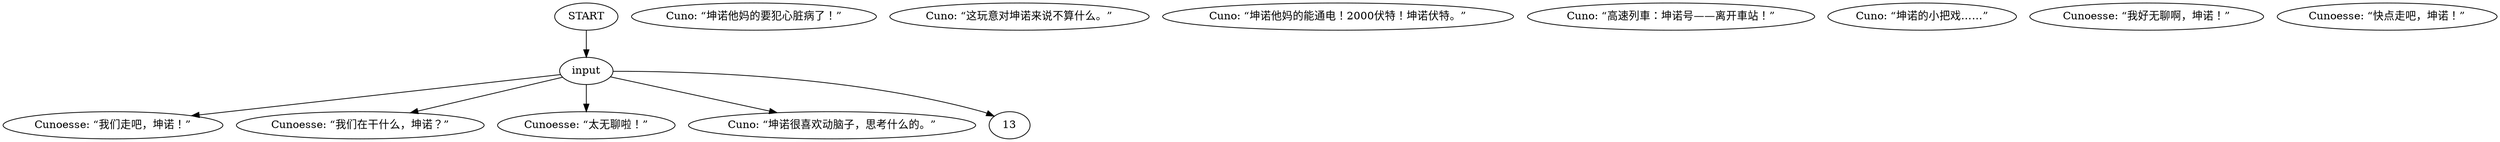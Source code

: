 # YARD / CUNOESSE postbody barks
# Cunoesse barking at Cuno from behind the fence
# ==================================================
digraph G {
	  0 [label="START"];
	  1 [label="input"];
	  2 [label="Cunoesse: “我们走吧，坤诺！”"];
	  3 [label="Cuno: “坤诺他妈的要犯心脏病了！”"];
	  4 [label="Cuno: “这玩意对坤诺来说不算什么。”"];
	  5 [label="Cunoesse: “我们在干什么，坤诺？”"];
	  6 [label="Cuno: “坤诺他妈的能通电！2000伏特！坤诺伏特。”"];
	  7 [label="Cunoesse: “太无聊啦！”"];
	  8 [label="Cuno: “高速列車：坤诺号——离开車站！”"];
	  9 [label="Cuno: “坤诺的小把戏……”"];
	  10 [label="Cunoesse: “我好无聊啊，坤诺！”"];
	  11 [label="Cuno: “坤诺很喜欢动脑子，思考什么的。”"];
	  12 [label="Cunoesse: “快点走吧，坤诺！”"];
	  0 -> 1
	  1 -> 2
	  1 -> 5
	  1 -> 7
	  1 -> 11
	  1 -> 13
}


